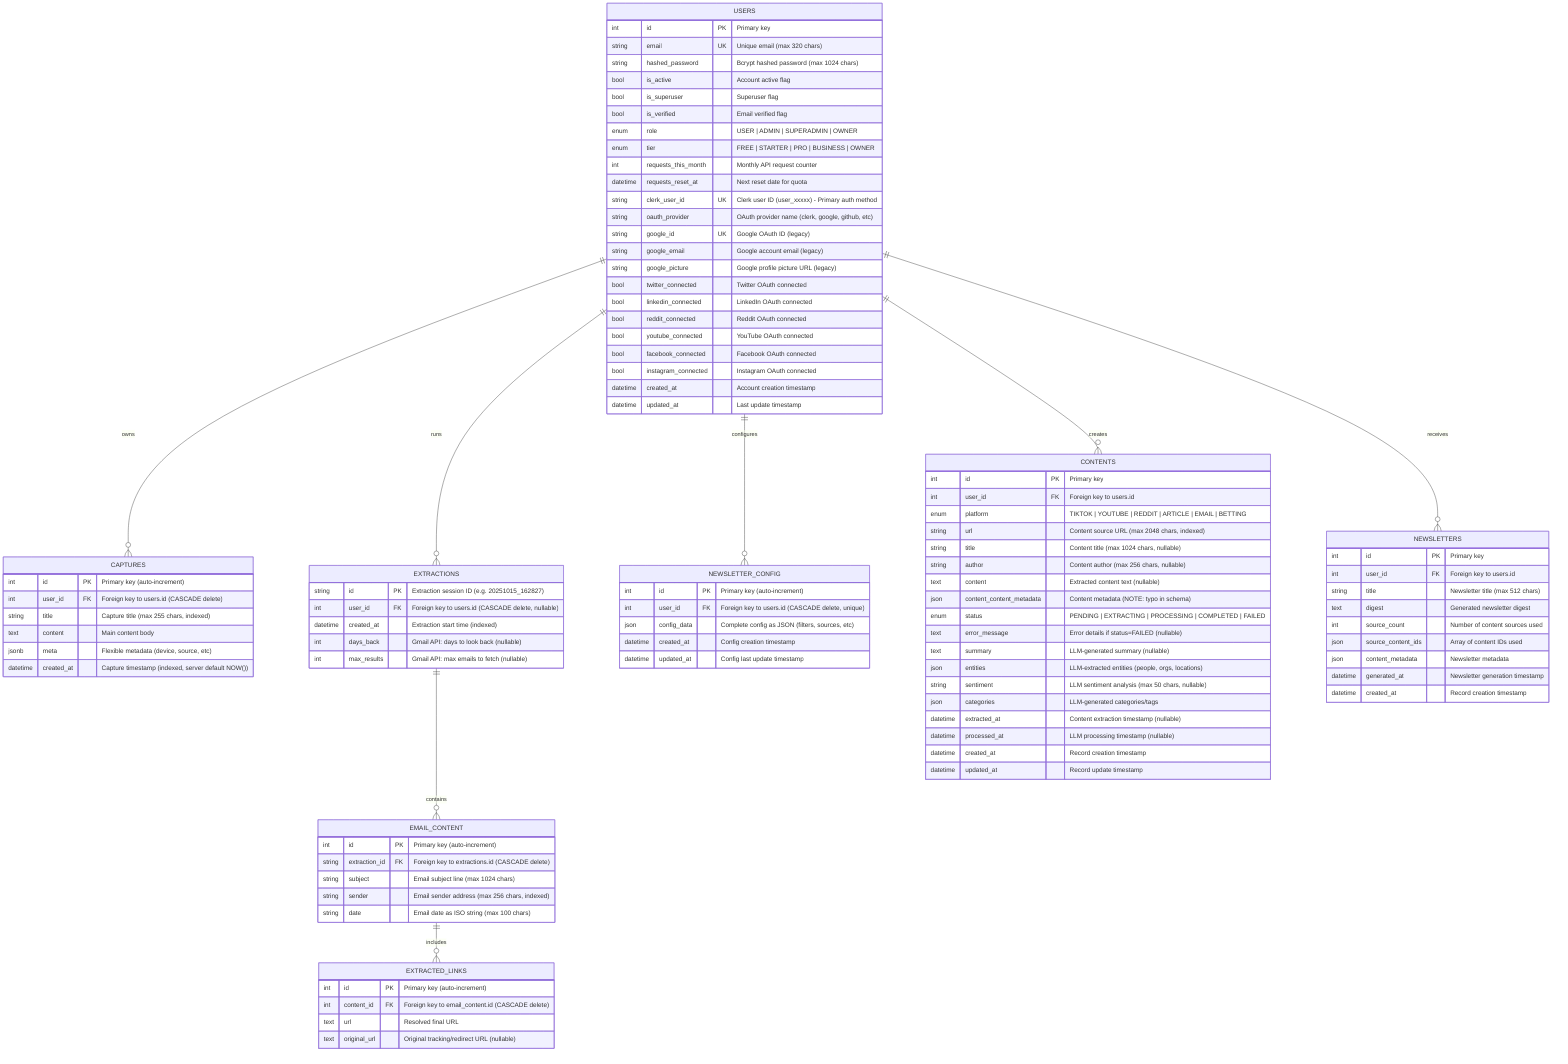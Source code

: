 erDiagram
    USERS ||--o{ CAPTURES : "owns"
    USERS ||--o{ EXTRACTIONS : "runs"
    USERS ||--o{ NEWSLETTER_CONFIG : "configures"
    USERS ||--o{ CONTENTS : "creates"
    USERS ||--o{ NEWSLETTERS : "receives"

    EXTRACTIONS ||--o{ EMAIL_CONTENT : "contains"
    EMAIL_CONTENT ||--o{ EXTRACTED_LINKS : "includes"

    USERS {
        int id PK "Primary key"
        string email UK "Unique email (max 320 chars)"
        string hashed_password "Bcrypt hashed password (max 1024 chars)"
        bool is_active "Account active flag"
        bool is_superuser "Superuser flag"
        bool is_verified "Email verified flag"
        enum role "USER | ADMIN | SUPERADMIN | OWNER"
        enum tier "FREE | STARTER | PRO | BUSINESS | OWNER"
        int requests_this_month "Monthly API request counter"
        datetime requests_reset_at "Next reset date for quota"
        string clerk_user_id UK "Clerk user ID (user_xxxxx) - Primary auth method"
        string oauth_provider "OAuth provider name (clerk, google, github, etc)"
        string google_id UK "Google OAuth ID (legacy)"
        string google_email "Google account email (legacy)"
        string google_picture "Google profile picture URL (legacy)"
        bool twitter_connected "Twitter OAuth connected"
        bool linkedin_connected "LinkedIn OAuth connected"
        bool reddit_connected "Reddit OAuth connected"
        bool youtube_connected "YouTube OAuth connected"
        bool facebook_connected "Facebook OAuth connected"
        bool instagram_connected "Instagram OAuth connected"
        datetime created_at "Account creation timestamp"
        datetime updated_at "Last update timestamp"
    }

    CAPTURES {
        int id PK "Primary key (auto-increment)"
        int user_id FK "Foreign key to users.id (CASCADE delete)"
        string title "Capture title (max 255 chars, indexed)"
        text content "Main content body"
        jsonb meta "Flexible metadata (device, source, etc)"
        datetime created_at "Capture timestamp (indexed, server default NOW())"
    }

    EXTRACTIONS {
        string id PK "Extraction session ID (e.g. 20251015_162827)"
        int user_id FK "Foreign key to users.id (CASCADE delete, nullable)"
        datetime created_at "Extraction start time (indexed)"
        int days_back "Gmail API: days to look back (nullable)"
        int max_results "Gmail API: max emails to fetch (nullable)"
    }

    EMAIL_CONTENT {
        int id PK "Primary key (auto-increment)"
        string extraction_id FK "Foreign key to extractions.id (CASCADE delete)"
        string subject "Email subject line (max 1024 chars)"
        string sender "Email sender address (max 256 chars, indexed)"
        string date "Email date as ISO string (max 100 chars)"
    }

    EXTRACTED_LINKS {
        int id PK "Primary key (auto-increment)"
        int content_id FK "Foreign key to email_content.id (CASCADE delete)"
        text url "Resolved final URL"
        text original_url "Original tracking/redirect URL (nullable)"
    }

    NEWSLETTER_CONFIG {
        int id PK "Primary key (auto-increment)"
        int user_id FK "Foreign key to users.id (CASCADE delete, unique)"
        json config_data "Complete config as JSON (filters, sources, etc)"
        datetime created_at "Config creation timestamp"
        datetime updated_at "Config last update timestamp"
    }

    CONTENTS {
        int id PK "Primary key"
        int user_id FK "Foreign key to users.id"
        enum platform "TIKTOK | YOUTUBE | REDDIT | ARTICLE | EMAIL | BETTING"
        string url "Content source URL (max 2048 chars, indexed)"
        string title "Content title (max 1024 chars, nullable)"
        string author "Content author (max 256 chars, nullable)"
        text content "Extracted content text (nullable)"
        json content_content_metadata "Content metadata (NOTE: typo in schema)"
        enum status "PENDING | EXTRACTING | PROCESSING | COMPLETED | FAILED"
        text error_message "Error details if status=FAILED (nullable)"
        text summary "LLM-generated summary (nullable)"
        json entities "LLM-extracted entities (people, orgs, locations)"
        string sentiment "LLM sentiment analysis (max 50 chars, nullable)"
        json categories "LLM-generated categories/tags"
        datetime extracted_at "Content extraction timestamp (nullable)"
        datetime processed_at "LLM processing timestamp (nullable)"
        datetime created_at "Record creation timestamp"
        datetime updated_at "Record update timestamp"
    }

    NEWSLETTERS {
        int id PK "Primary key"
        int user_id FK "Foreign key to users.id"
        string title "Newsletter title (max 512 chars)"
        text digest "Generated newsletter digest"
        int source_count "Number of content sources used"
        json source_content_ids "Array of content IDs used"
        json content_metadata "Newsletter metadata"
        datetime generated_at "Newsletter generation timestamp"
        datetime created_at "Record creation timestamp"
    }